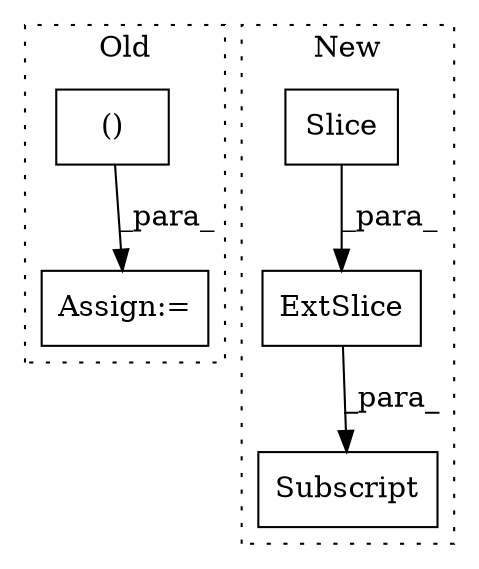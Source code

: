 digraph G {
subgraph cluster0 {
1 [label="()" a="54" s="4520" l="8" shape="box"];
5 [label="Assign:=" a="68" s="4440" l="11" shape="box"];
label = "Old";
style="dotted";
}
subgraph cluster1 {
2 [label="Slice" a="80" s="5822" l="8" shape="box"];
3 [label="ExtSlice" a="85" s="5812" l="4" shape="box"];
4 [label="Subscript" a="63" s="5812,0" l="20,0" shape="box"];
label = "New";
style="dotted";
}
1 -> 5 [label="_para_"];
2 -> 3 [label="_para_"];
3 -> 4 [label="_para_"];
}